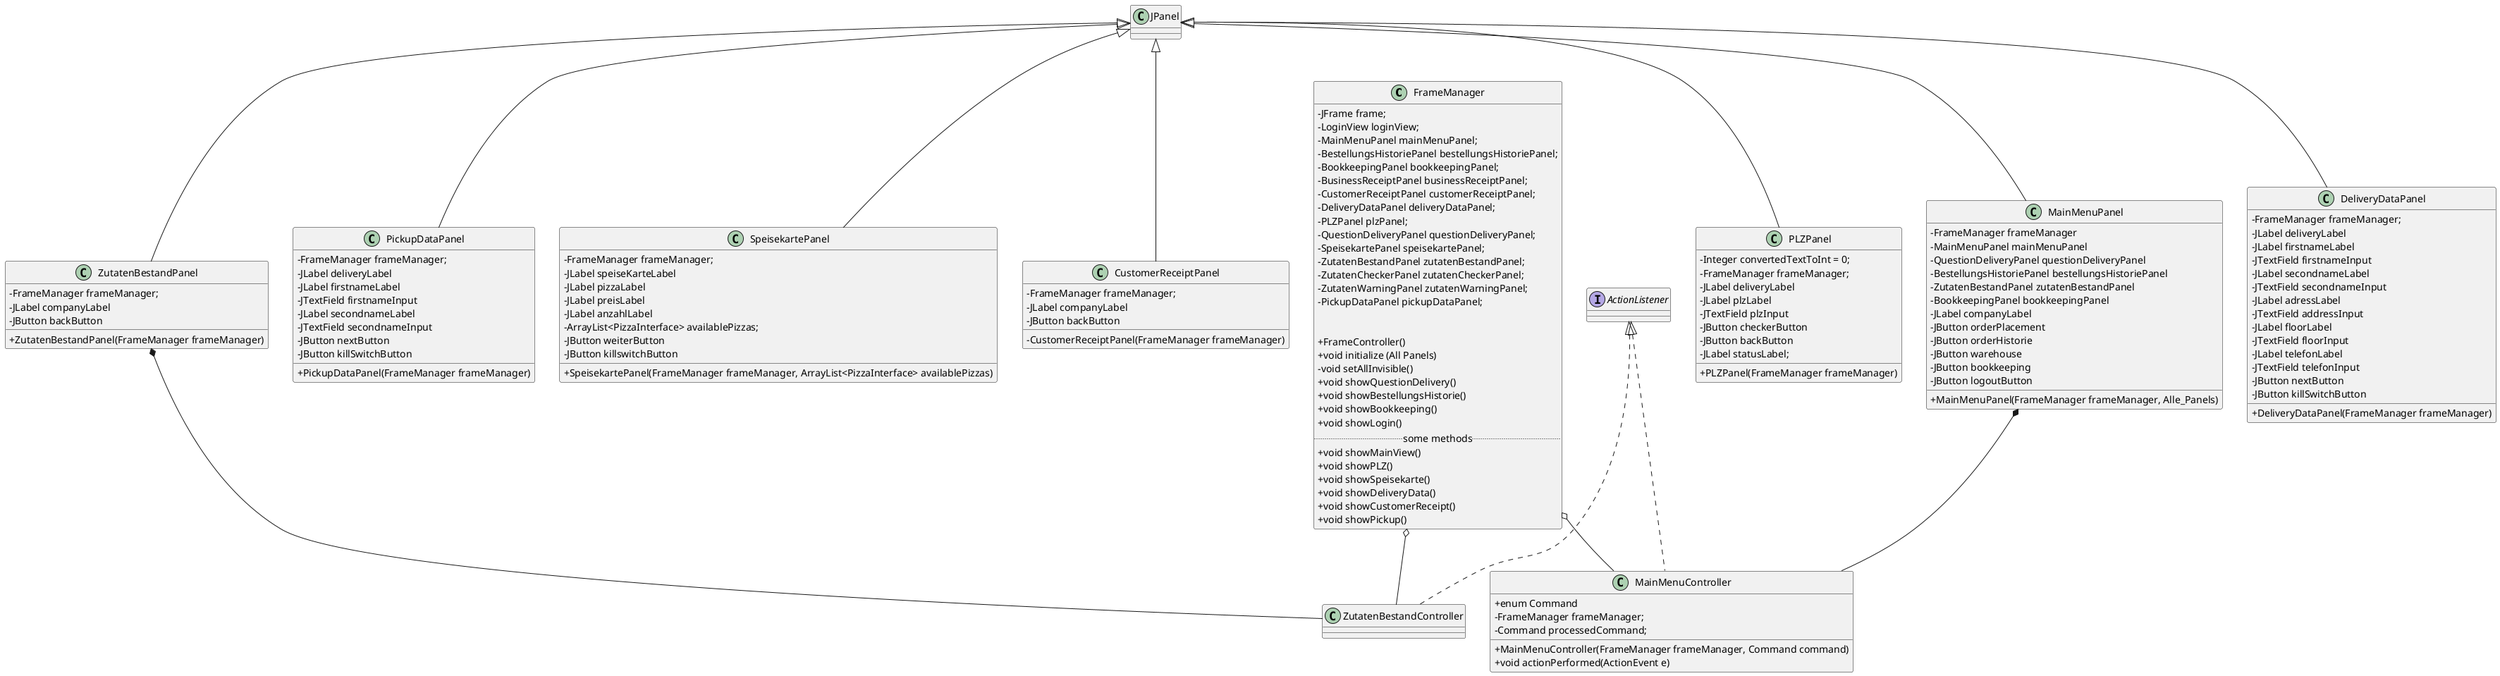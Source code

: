 @startuml
skinparam classAttributeIconSize 0

FrameManager o-- MainMenuController
MainMenuPanel *-- MainMenuController
FrameManager o-- ZutatenBestandController
ZutatenBestandPanel *-- ZutatenBestandController

class ZutatenBestandController implements ActionListener

class FrameManager {
	- JFrame frame;
	- LoginView loginView;
	- MainMenuPanel mainMenuPanel;
	- BestellungsHistoriePanel bestellungsHistoriePanel;
	- BookkeepingPanel bookkeepingPanel;
	- BusinessReceiptPanel businessReceiptPanel;
	- CustomerReceiptPanel customerReceiptPanel;
	- DeliveryDataPanel deliveryDataPanel;
	- PLZPanel plzPanel;
	- QuestionDeliveryPanel questionDeliveryPanel;
	- SpeisekartePanel speisekartePanel;
	- ZutatenBestandPanel zutatenBestandPanel;
	- ZutatenCheckerPanel zutatenCheckerPanel;
	- ZutatenWarningPanel zutatenWarningPanel;
	- PickupDataPanel pickupDataPanel;


+ FrameController()
+ void initialize (All Panels)
- void setAllInvisible()
+ void showQuestionDelivery()
+ void showBestellungsHistorie()
+ void showBookkeeping()
+ void showLogin()
..some methods..
+ void showMainView()
+ void showPLZ()
+ void showSpeisekarte()
+ void showDeliveryData()
+ void showCustomerReceipt()
+ void showPickup()
}

class MainMenuPanel extends JPanel {

	- FrameManager frameManager
	- MainMenuPanel mainMenuPanel
	- QuestionDeliveryPanel questionDeliveryPanel
	- BestellungsHistoriePanel bestellungsHistoriePanel
	- ZutatenBestandPanel zutatenBestandPanel
	- BookkeepingPanel bookkeepingPanel
	- JLabel companyLabel
	- JButton orderPlacement
	- JButton orderHistorie
	- JButton warehouse
	- JButton bookkeeping
	- JButton logoutButton

	+ MainMenuPanel(FrameManager frameManager, Alle_Panels)
	}

class MainMenuController implements ActionListener {

	+ enum Command
	- FrameManager frameManager;
	- Command processedCommand;
	+ MainMenuController(FrameManager frameManager, Command command)
	+ void actionPerformed(ActionEvent e)
}

class ZutatenBestandPanel extends JPanel {
	- FrameManager frameManager;
	- JLabel companyLabel
	- JButton backButton
	+ ZutatenBestandPanel(FrameManager frameManager)
}

class CustomerReceiptPanel extends JPanel {
    - FrameManager frameManager;
    - JLabel companyLabel
    - JButton backButton
    - CustomerReceiptPanel(FrameManager frameManager)
    }

class PLZPanel extends JPanel {
    - Integer convertedTextToInt = 0;
    - FrameManager frameManager;
    - JLabel deliveryLabel
    - JLabel plzLabel
    - JTextField plzInput
    - JButton checkerButton
    - JButton backButton
    - JLabel statusLabel;
    + PLZPanel(FrameManager frameManager)
}


class DeliveryDataPanel extends JPanel {
    - FrameManager frameManager;
    - JLabel deliveryLabel
    - JLabel firstnameLabel
    - JTextField firstnameInput
    - JLabel secondnameLabel
    - JTextField secondnameInput
    - JLabel adressLabel
    - JTextField addressInput
    - JLabel floorLabel
    - JTextField floorInput
    - JLabel telefonLabel
    - JTextField telefonInput
    - JButton nextButton
    - JButton killSwitchButton
    + DeliveryDataPanel(FrameManager frameManager)
    }


    class PickupDataPanel extends JPanel {
        - FrameManager frameManager;
        - JLabel deliveryLabel
        - JLabel firstnameLabel
        - JTextField firstnameInput
        - JLabel secondnameLabel
        - JTextField secondnameInput
        - JButton nextButton
        - JButton killSwitchButton
        + PickupDataPanel(FrameManager frameManager)
        }

class SpeisekartePanel extends JPanel {

    - FrameManager frameManager;
    - JLabel speiseKarteLabel
    - JLabel pizzaLabel
    - JLabel preisLabel
    - JLabel anzahlLabel
    - ArrayList<PizzaInterface> availablePizzas;
    - JButton weiterButton
    - JButton killswitchButton
    + SpeisekartePanel(FrameManager frameManager, ArrayList<PizzaInterface> availablePizzas)
}

@enduml
